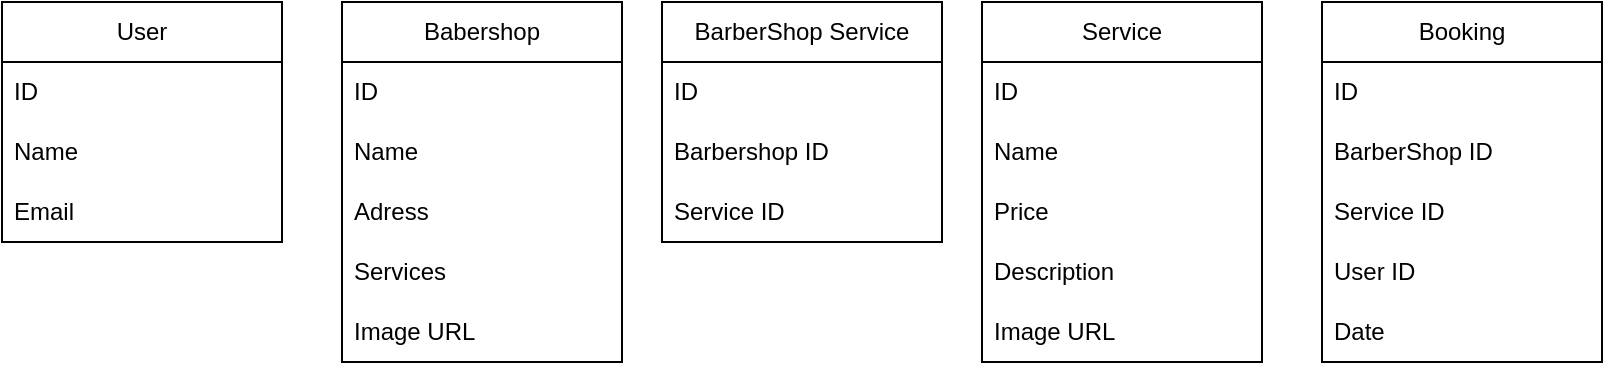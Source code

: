 <mxfile version="23.0.2" type="github">
  <diagram id="C5RBs43oDa-KdzZeNtuy" name="Page-1">
    <mxGraphModel dx="880" dy="481" grid="1" gridSize="10" guides="1" tooltips="1" connect="1" arrows="1" fold="1" page="1" pageScale="1" pageWidth="827" pageHeight="1169" math="0" shadow="0">
      <root>
        <mxCell id="WIyWlLk6GJQsqaUBKTNV-0" />
        <mxCell id="WIyWlLk6GJQsqaUBKTNV-1" parent="WIyWlLk6GJQsqaUBKTNV-0" />
        <mxCell id="Q7iMDsyw4Fx0x6pnOgwA-0" value="User" style="swimlane;fontStyle=0;childLayout=stackLayout;horizontal=1;startSize=30;horizontalStack=0;resizeParent=1;resizeParentMax=0;resizeLast=0;collapsible=1;marginBottom=0;whiteSpace=wrap;html=1;" vertex="1" parent="WIyWlLk6GJQsqaUBKTNV-1">
          <mxGeometry x="70" y="130" width="140" height="120" as="geometry" />
        </mxCell>
        <mxCell id="Q7iMDsyw4Fx0x6pnOgwA-1" value="ID" style="text;strokeColor=none;fillColor=none;align=left;verticalAlign=middle;spacingLeft=4;spacingRight=4;overflow=hidden;points=[[0,0.5],[1,0.5]];portConstraint=eastwest;rotatable=0;whiteSpace=wrap;html=1;" vertex="1" parent="Q7iMDsyw4Fx0x6pnOgwA-0">
          <mxGeometry y="30" width="140" height="30" as="geometry" />
        </mxCell>
        <mxCell id="Q7iMDsyw4Fx0x6pnOgwA-2" value="Name" style="text;strokeColor=none;fillColor=none;align=left;verticalAlign=middle;spacingLeft=4;spacingRight=4;overflow=hidden;points=[[0,0.5],[1,0.5]];portConstraint=eastwest;rotatable=0;whiteSpace=wrap;html=1;" vertex="1" parent="Q7iMDsyw4Fx0x6pnOgwA-0">
          <mxGeometry y="60" width="140" height="30" as="geometry" />
        </mxCell>
        <mxCell id="Q7iMDsyw4Fx0x6pnOgwA-3" value="Email" style="text;strokeColor=none;fillColor=none;align=left;verticalAlign=middle;spacingLeft=4;spacingRight=4;overflow=hidden;points=[[0,0.5],[1,0.5]];portConstraint=eastwest;rotatable=0;whiteSpace=wrap;html=1;" vertex="1" parent="Q7iMDsyw4Fx0x6pnOgwA-0">
          <mxGeometry y="90" width="140" height="30" as="geometry" />
        </mxCell>
        <mxCell id="Q7iMDsyw4Fx0x6pnOgwA-4" value="Babershop" style="swimlane;fontStyle=0;childLayout=stackLayout;horizontal=1;startSize=30;horizontalStack=0;resizeParent=1;resizeParentMax=0;resizeLast=0;collapsible=1;marginBottom=0;whiteSpace=wrap;html=1;" vertex="1" parent="WIyWlLk6GJQsqaUBKTNV-1">
          <mxGeometry x="240" y="130" width="140" height="180" as="geometry" />
        </mxCell>
        <mxCell id="Q7iMDsyw4Fx0x6pnOgwA-5" value="ID" style="text;strokeColor=none;fillColor=none;align=left;verticalAlign=middle;spacingLeft=4;spacingRight=4;overflow=hidden;points=[[0,0.5],[1,0.5]];portConstraint=eastwest;rotatable=0;whiteSpace=wrap;html=1;" vertex="1" parent="Q7iMDsyw4Fx0x6pnOgwA-4">
          <mxGeometry y="30" width="140" height="30" as="geometry" />
        </mxCell>
        <mxCell id="Q7iMDsyw4Fx0x6pnOgwA-6" value="Name" style="text;strokeColor=none;fillColor=none;align=left;verticalAlign=middle;spacingLeft=4;spacingRight=4;overflow=hidden;points=[[0,0.5],[1,0.5]];portConstraint=eastwest;rotatable=0;whiteSpace=wrap;html=1;" vertex="1" parent="Q7iMDsyw4Fx0x6pnOgwA-4">
          <mxGeometry y="60" width="140" height="30" as="geometry" />
        </mxCell>
        <mxCell id="Q7iMDsyw4Fx0x6pnOgwA-7" value="Adress" style="text;strokeColor=none;fillColor=none;align=left;verticalAlign=middle;spacingLeft=4;spacingRight=4;overflow=hidden;points=[[0,0.5],[1,0.5]];portConstraint=eastwest;rotatable=0;whiteSpace=wrap;html=1;" vertex="1" parent="Q7iMDsyw4Fx0x6pnOgwA-4">
          <mxGeometry y="90" width="140" height="30" as="geometry" />
        </mxCell>
        <mxCell id="Q7iMDsyw4Fx0x6pnOgwA-10" value="Services" style="text;strokeColor=none;fillColor=none;align=left;verticalAlign=middle;spacingLeft=4;spacingRight=4;overflow=hidden;points=[[0,0.5],[1,0.5]];portConstraint=eastwest;rotatable=0;whiteSpace=wrap;html=1;" vertex="1" parent="Q7iMDsyw4Fx0x6pnOgwA-4">
          <mxGeometry y="120" width="140" height="30" as="geometry" />
        </mxCell>
        <mxCell id="Q7iMDsyw4Fx0x6pnOgwA-16" value="Image URL" style="text;strokeColor=none;fillColor=none;align=left;verticalAlign=middle;spacingLeft=4;spacingRight=4;overflow=hidden;points=[[0,0.5],[1,0.5]];portConstraint=eastwest;rotatable=0;whiteSpace=wrap;html=1;" vertex="1" parent="Q7iMDsyw4Fx0x6pnOgwA-4">
          <mxGeometry y="150" width="140" height="30" as="geometry" />
        </mxCell>
        <mxCell id="Q7iMDsyw4Fx0x6pnOgwA-11" value="Service" style="swimlane;fontStyle=0;childLayout=stackLayout;horizontal=1;startSize=30;horizontalStack=0;resizeParent=1;resizeParentMax=0;resizeLast=0;collapsible=1;marginBottom=0;whiteSpace=wrap;html=1;" vertex="1" parent="WIyWlLk6GJQsqaUBKTNV-1">
          <mxGeometry x="560" y="130" width="140" height="180" as="geometry" />
        </mxCell>
        <mxCell id="Q7iMDsyw4Fx0x6pnOgwA-12" value="ID" style="text;strokeColor=none;fillColor=none;align=left;verticalAlign=middle;spacingLeft=4;spacingRight=4;overflow=hidden;points=[[0,0.5],[1,0.5]];portConstraint=eastwest;rotatable=0;whiteSpace=wrap;html=1;" vertex="1" parent="Q7iMDsyw4Fx0x6pnOgwA-11">
          <mxGeometry y="30" width="140" height="30" as="geometry" />
        </mxCell>
        <mxCell id="Q7iMDsyw4Fx0x6pnOgwA-13" value="Name" style="text;strokeColor=none;fillColor=none;align=left;verticalAlign=middle;spacingLeft=4;spacingRight=4;overflow=hidden;points=[[0,0.5],[1,0.5]];portConstraint=eastwest;rotatable=0;whiteSpace=wrap;html=1;" vertex="1" parent="Q7iMDsyw4Fx0x6pnOgwA-11">
          <mxGeometry y="60" width="140" height="30" as="geometry" />
        </mxCell>
        <mxCell id="Q7iMDsyw4Fx0x6pnOgwA-17" value="Price" style="text;strokeColor=none;fillColor=none;align=left;verticalAlign=middle;spacingLeft=4;spacingRight=4;overflow=hidden;points=[[0,0.5],[1,0.5]];portConstraint=eastwest;rotatable=0;whiteSpace=wrap;html=1;" vertex="1" parent="Q7iMDsyw4Fx0x6pnOgwA-11">
          <mxGeometry y="90" width="140" height="30" as="geometry" />
        </mxCell>
        <mxCell id="Q7iMDsyw4Fx0x6pnOgwA-18" value="Description" style="text;strokeColor=none;fillColor=none;align=left;verticalAlign=middle;spacingLeft=4;spacingRight=4;overflow=hidden;points=[[0,0.5],[1,0.5]];portConstraint=eastwest;rotatable=0;whiteSpace=wrap;html=1;" vertex="1" parent="Q7iMDsyw4Fx0x6pnOgwA-11">
          <mxGeometry y="120" width="140" height="30" as="geometry" />
        </mxCell>
        <mxCell id="Q7iMDsyw4Fx0x6pnOgwA-19" value="Image URL" style="text;strokeColor=none;fillColor=none;align=left;verticalAlign=middle;spacingLeft=4;spacingRight=4;overflow=hidden;points=[[0,0.5],[1,0.5]];portConstraint=eastwest;rotatable=0;whiteSpace=wrap;html=1;" vertex="1" parent="Q7iMDsyw4Fx0x6pnOgwA-11">
          <mxGeometry y="150" width="140" height="30" as="geometry" />
        </mxCell>
        <mxCell id="Q7iMDsyw4Fx0x6pnOgwA-20" value="Booking" style="swimlane;fontStyle=0;childLayout=stackLayout;horizontal=1;startSize=30;horizontalStack=0;resizeParent=1;resizeParentMax=0;resizeLast=0;collapsible=1;marginBottom=0;whiteSpace=wrap;html=1;" vertex="1" parent="WIyWlLk6GJQsqaUBKTNV-1">
          <mxGeometry x="730" y="130" width="140" height="180" as="geometry" />
        </mxCell>
        <mxCell id="Q7iMDsyw4Fx0x6pnOgwA-21" value="ID" style="text;strokeColor=none;fillColor=none;align=left;verticalAlign=middle;spacingLeft=4;spacingRight=4;overflow=hidden;points=[[0,0.5],[1,0.5]];portConstraint=eastwest;rotatable=0;whiteSpace=wrap;html=1;" vertex="1" parent="Q7iMDsyw4Fx0x6pnOgwA-20">
          <mxGeometry y="30" width="140" height="30" as="geometry" />
        </mxCell>
        <mxCell id="Q7iMDsyw4Fx0x6pnOgwA-22" value="BarberShop ID" style="text;strokeColor=none;fillColor=none;align=left;verticalAlign=middle;spacingLeft=4;spacingRight=4;overflow=hidden;points=[[0,0.5],[1,0.5]];portConstraint=eastwest;rotatable=0;whiteSpace=wrap;html=1;" vertex="1" parent="Q7iMDsyw4Fx0x6pnOgwA-20">
          <mxGeometry y="60" width="140" height="30" as="geometry" />
        </mxCell>
        <mxCell id="Q7iMDsyw4Fx0x6pnOgwA-23" value="Service ID" style="text;strokeColor=none;fillColor=none;align=left;verticalAlign=middle;spacingLeft=4;spacingRight=4;overflow=hidden;points=[[0,0.5],[1,0.5]];portConstraint=eastwest;rotatable=0;whiteSpace=wrap;html=1;" vertex="1" parent="Q7iMDsyw4Fx0x6pnOgwA-20">
          <mxGeometry y="90" width="140" height="30" as="geometry" />
        </mxCell>
        <mxCell id="Q7iMDsyw4Fx0x6pnOgwA-24" value="User ID" style="text;strokeColor=none;fillColor=none;align=left;verticalAlign=middle;spacingLeft=4;spacingRight=4;overflow=hidden;points=[[0,0.5],[1,0.5]];portConstraint=eastwest;rotatable=0;whiteSpace=wrap;html=1;" vertex="1" parent="Q7iMDsyw4Fx0x6pnOgwA-20">
          <mxGeometry y="120" width="140" height="30" as="geometry" />
        </mxCell>
        <mxCell id="Q7iMDsyw4Fx0x6pnOgwA-25" value="Date" style="text;strokeColor=none;fillColor=none;align=left;verticalAlign=middle;spacingLeft=4;spacingRight=4;overflow=hidden;points=[[0,0.5],[1,0.5]];portConstraint=eastwest;rotatable=0;whiteSpace=wrap;html=1;" vertex="1" parent="Q7iMDsyw4Fx0x6pnOgwA-20">
          <mxGeometry y="150" width="140" height="30" as="geometry" />
        </mxCell>
        <mxCell id="Q7iMDsyw4Fx0x6pnOgwA-26" value="BarberShop Service" style="swimlane;fontStyle=0;childLayout=stackLayout;horizontal=1;startSize=30;horizontalStack=0;resizeParent=1;resizeParentMax=0;resizeLast=0;collapsible=1;marginBottom=0;whiteSpace=wrap;html=1;" vertex="1" parent="WIyWlLk6GJQsqaUBKTNV-1">
          <mxGeometry x="400" y="130" width="140" height="120" as="geometry" />
        </mxCell>
        <mxCell id="Q7iMDsyw4Fx0x6pnOgwA-27" value="ID" style="text;strokeColor=none;fillColor=none;align=left;verticalAlign=middle;spacingLeft=4;spacingRight=4;overflow=hidden;points=[[0,0.5],[1,0.5]];portConstraint=eastwest;rotatable=0;whiteSpace=wrap;html=1;" vertex="1" parent="Q7iMDsyw4Fx0x6pnOgwA-26">
          <mxGeometry y="30" width="140" height="30" as="geometry" />
        </mxCell>
        <mxCell id="Q7iMDsyw4Fx0x6pnOgwA-28" value="Barbershop ID" style="text;strokeColor=none;fillColor=none;align=left;verticalAlign=middle;spacingLeft=4;spacingRight=4;overflow=hidden;points=[[0,0.5],[1,0.5]];portConstraint=eastwest;rotatable=0;whiteSpace=wrap;html=1;" vertex="1" parent="Q7iMDsyw4Fx0x6pnOgwA-26">
          <mxGeometry y="60" width="140" height="30" as="geometry" />
        </mxCell>
        <mxCell id="Q7iMDsyw4Fx0x6pnOgwA-29" value="Service ID" style="text;strokeColor=none;fillColor=none;align=left;verticalAlign=middle;spacingLeft=4;spacingRight=4;overflow=hidden;points=[[0,0.5],[1,0.5]];portConstraint=eastwest;rotatable=0;whiteSpace=wrap;html=1;" vertex="1" parent="Q7iMDsyw4Fx0x6pnOgwA-26">
          <mxGeometry y="90" width="140" height="30" as="geometry" />
        </mxCell>
      </root>
    </mxGraphModel>
  </diagram>
</mxfile>
